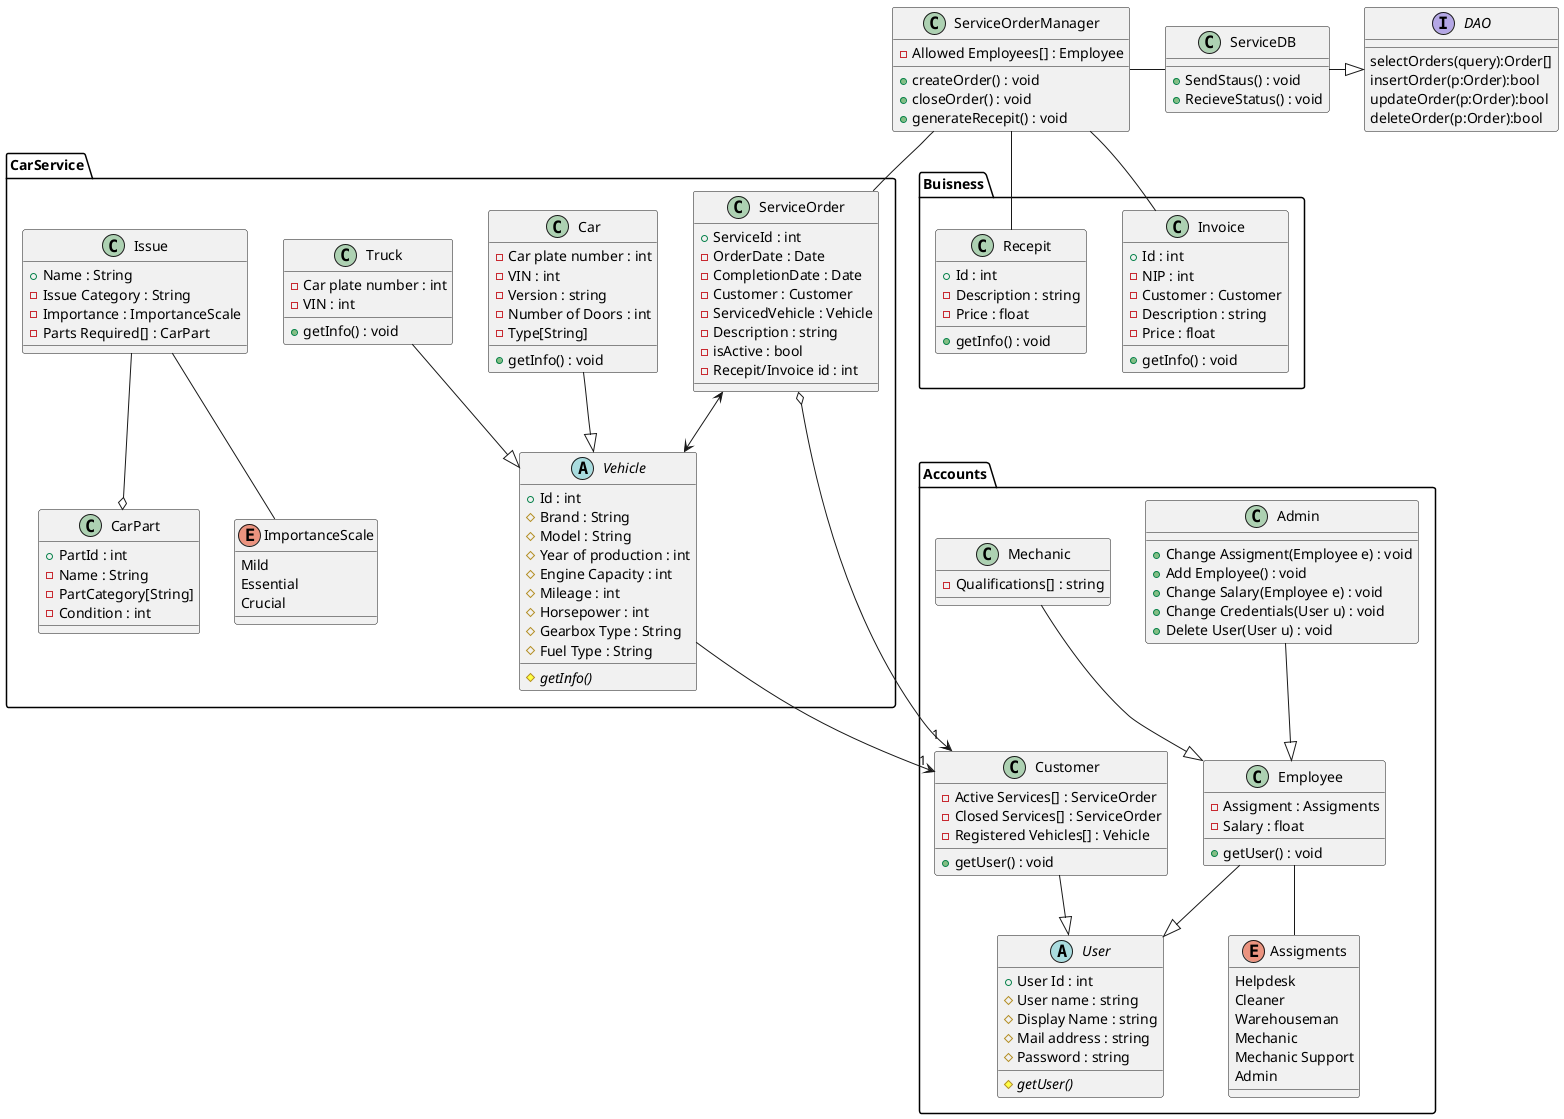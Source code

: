 @startuml class diagram
package CarService{
abstract class Vehicle {
    +Id : int
    #Brand : String
    #Model : String
    #Year of production : int
    #Engine Capacity : int
    #Mileage : int
    #Horsepower : int
    #Gearbox Type : String
    #Fuel Type : String
    
    #{abstract} getInfo()
}
class Car{
    -Car plate number : int
    -VIN : int
    -Version : string
    -Number of Doors : int
    -Type[String]
    +getInfo() : void
}
class Truck{
    -Car plate number : int
    -VIN : int
    +getInfo() : void
}
class CarPart {
   +PartId : int
   -Name : String
   -PartCategory[String]
   -Condition : int
}

class Issue{
    +Name : String
    -Issue Category : String
    -Importance : ImportanceScale
    -Parts Required[] : CarPart
}
enum ImportanceScale{
    Mild
    Essential
    Crucial
}

class ServiceOrder{
    +ServiceId : int
    -OrderDate : Date
    -CompletionDate : Date
    -Customer : Customer
    -ServicedVehicle : Vehicle
    -Description : string
    -isActive : bool
    -Recepit/Invoice id : int
}

}
class ServiceOrderManager{
    -Allowed Employees[] : Employee
    +createOrder() : void
    +closeOrder() : void
    ' part of closeOrder()
    +generateRecepit() : void
}
package Accounts{
abstract class User{
    +User Id : int
    #User name : string
    #Display Name : string
    #Mail address : string
    #Password : string

    #{abstract} getUser()
}
class Customer{
    -Active Services[] : ServiceOrder
    -Closed Services[] : ServiceOrder
    -Registered Vehicles[] : Vehicle

    +getUser() : void
}
class Admin{
    +Change Assigment(Employee e) : void
    +Add Employee() : void
    +Change Salary(Employee e) : void
    +Change Credentials(User u) : void
    +Delete User(User u) : void

}
class Employee{
    -Assigment : Assigments
    -Salary : float

    +getUser() : void
}
class Mechanic{
    -Qualifications[] : string

}
enum Assigments{
    Helpdesk
    Cleaner
    Warehouseman
    Mechanic
    Mechanic Support
    Admin
}
}
package Buisness{
class Invoice{
    +Id : int
    -NIP : int
    -Customer : Customer
    -Description : string
    -Price : float
    +getInfo() : void
}
class Recepit{
    +Id : int
    -Description : string
    -Price : float
     +getInfo() : void
}
}

Interface DAO{
    selectOrders(query):Order[]
    insertOrder(p:Order):bool
    updateOrder(p:Order):bool
    deleteOrder(p:Order):bool
}
class ServiceDB{
 +SendStaus() : void
 +RecieveStatus() : void
}
ServiceDB -|> DAO
ServiceOrderManager - ServiceDB
Car --|> Vehicle
Truck --|> Vehicle
Issue -- ImportanceScale
Issue --o CarPart
ServiceOrder <--> Vehicle
ServiceOrder o---> "1" Customer
ServiceOrderManager -- ServiceOrder
ServiceOrderManager -- Invoice
ServiceOrderManager -- Recepit

Vehicle --> "1" Customer
Employee -- Assigments
Customer --|> User
Employee --|> User
Mechanic --|> Employee
Admin --|> Employee
@enduml